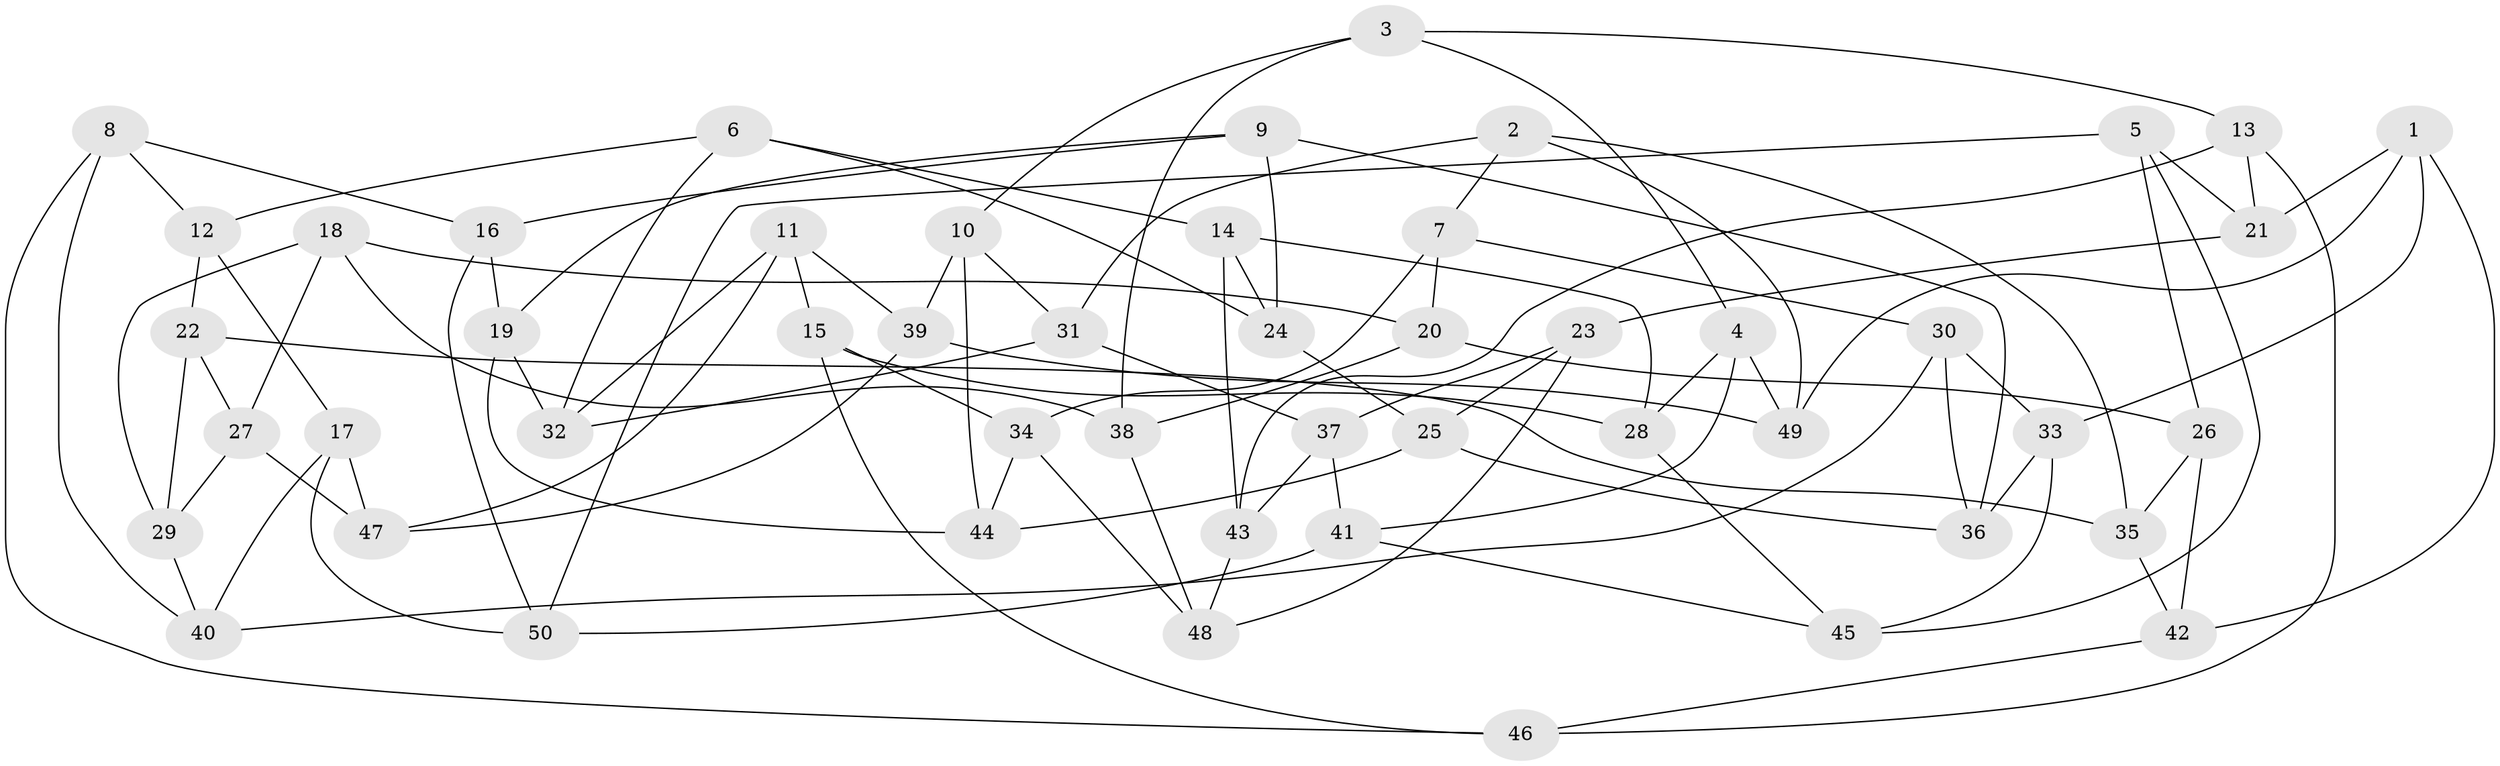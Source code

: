 // coarse degree distribution, {3: 0.16, 5: 0.32, 2: 0.08, 4: 0.32, 7: 0.08, 6: 0.04}
// Generated by graph-tools (version 1.1) at 2025/02/03/04/25 22:02:32]
// undirected, 50 vertices, 100 edges
graph export_dot {
graph [start="1"]
  node [color=gray90,style=filled];
  1;
  2;
  3;
  4;
  5;
  6;
  7;
  8;
  9;
  10;
  11;
  12;
  13;
  14;
  15;
  16;
  17;
  18;
  19;
  20;
  21;
  22;
  23;
  24;
  25;
  26;
  27;
  28;
  29;
  30;
  31;
  32;
  33;
  34;
  35;
  36;
  37;
  38;
  39;
  40;
  41;
  42;
  43;
  44;
  45;
  46;
  47;
  48;
  49;
  50;
  1 -- 42;
  1 -- 21;
  1 -- 49;
  1 -- 33;
  2 -- 7;
  2 -- 31;
  2 -- 49;
  2 -- 35;
  3 -- 38;
  3 -- 13;
  3 -- 10;
  3 -- 4;
  4 -- 28;
  4 -- 41;
  4 -- 49;
  5 -- 50;
  5 -- 45;
  5 -- 21;
  5 -- 26;
  6 -- 12;
  6 -- 14;
  6 -- 24;
  6 -- 32;
  7 -- 30;
  7 -- 34;
  7 -- 20;
  8 -- 40;
  8 -- 16;
  8 -- 12;
  8 -- 46;
  9 -- 19;
  9 -- 16;
  9 -- 24;
  9 -- 36;
  10 -- 39;
  10 -- 31;
  10 -- 44;
  11 -- 32;
  11 -- 39;
  11 -- 15;
  11 -- 47;
  12 -- 22;
  12 -- 17;
  13 -- 21;
  13 -- 46;
  13 -- 43;
  14 -- 43;
  14 -- 28;
  14 -- 24;
  15 -- 46;
  15 -- 28;
  15 -- 34;
  16 -- 19;
  16 -- 50;
  17 -- 50;
  17 -- 47;
  17 -- 40;
  18 -- 20;
  18 -- 38;
  18 -- 27;
  18 -- 29;
  19 -- 44;
  19 -- 32;
  20 -- 38;
  20 -- 26;
  21 -- 23;
  22 -- 35;
  22 -- 27;
  22 -- 29;
  23 -- 25;
  23 -- 37;
  23 -- 48;
  24 -- 25;
  25 -- 36;
  25 -- 44;
  26 -- 42;
  26 -- 35;
  27 -- 29;
  27 -- 47;
  28 -- 45;
  29 -- 40;
  30 -- 36;
  30 -- 33;
  30 -- 40;
  31 -- 37;
  31 -- 32;
  33 -- 36;
  33 -- 45;
  34 -- 48;
  34 -- 44;
  35 -- 42;
  37 -- 41;
  37 -- 43;
  38 -- 48;
  39 -- 47;
  39 -- 49;
  41 -- 45;
  41 -- 50;
  42 -- 46;
  43 -- 48;
}
